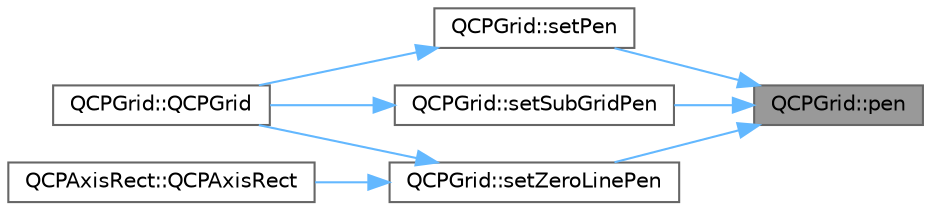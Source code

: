 digraph "QCPGrid::pen"
{
 // LATEX_PDF_SIZE
  bgcolor="transparent";
  edge [fontname=Helvetica,fontsize=10,labelfontname=Helvetica,labelfontsize=10];
  node [fontname=Helvetica,fontsize=10,shape=box,height=0.2,width=0.4];
  rankdir="RL";
  Node1 [label="QCPGrid::pen",height=0.2,width=0.4,color="gray40", fillcolor="grey60", style="filled", fontcolor="black",tooltip=" "];
  Node1 -> Node2 [dir="back",color="steelblue1",style="solid"];
  Node2 [label="QCPGrid::setPen",height=0.2,width=0.4,color="grey40", fillcolor="white", style="filled",URL="$class_q_c_p_grid.html#aa05ab9816ffb440908171e45e833b593",tooltip=" "];
  Node2 -> Node3 [dir="back",color="steelblue1",style="solid"];
  Node3 [label="QCPGrid::QCPGrid",height=0.2,width=0.4,color="grey40", fillcolor="white", style="filled",URL="$class_q_c_p_grid.html#acd1cdd2909625388a13048b698494a17",tooltip=" "];
  Node1 -> Node4 [dir="back",color="steelblue1",style="solid"];
  Node4 [label="QCPGrid::setSubGridPen",height=0.2,width=0.4,color="grey40", fillcolor="white", style="filled",URL="$class_q_c_p_grid.html#a9edd3593f384d1f0b0202a39cef4453d",tooltip=" "];
  Node4 -> Node3 [dir="back",color="steelblue1",style="solid"];
  Node1 -> Node5 [dir="back",color="steelblue1",style="solid"];
  Node5 [label="QCPGrid::setZeroLinePen",height=0.2,width=0.4,color="grey40", fillcolor="white", style="filled",URL="$class_q_c_p_grid.html#a209f40fdb252397b418b82d3494d8ea0",tooltip=" "];
  Node5 -> Node6 [dir="back",color="steelblue1",style="solid"];
  Node6 [label="QCPAxisRect::QCPAxisRect",height=0.2,width=0.4,color="grey40", fillcolor="white", style="filled",URL="$class_q_c_p_axis_rect.html#a60b31dece805462c1b82eea2e69ba042",tooltip=" "];
  Node5 -> Node3 [dir="back",color="steelblue1",style="solid"];
}
